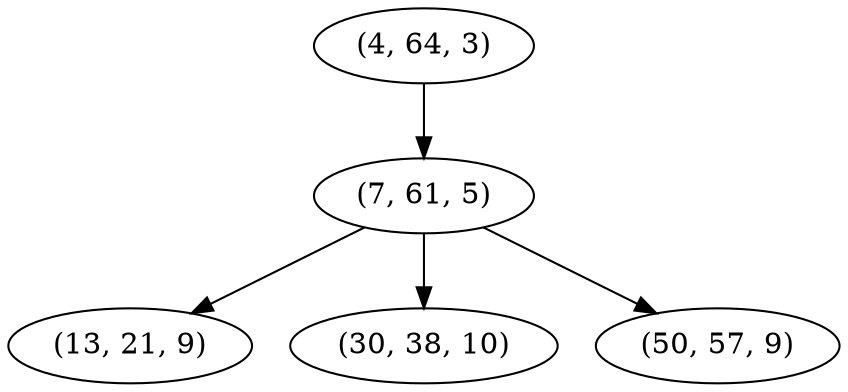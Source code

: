 digraph tree {
    "(4, 64, 3)";
    "(7, 61, 5)";
    "(13, 21, 9)";
    "(30, 38, 10)";
    "(50, 57, 9)";
    "(4, 64, 3)" -> "(7, 61, 5)";
    "(7, 61, 5)" -> "(13, 21, 9)";
    "(7, 61, 5)" -> "(30, 38, 10)";
    "(7, 61, 5)" -> "(50, 57, 9)";
}
